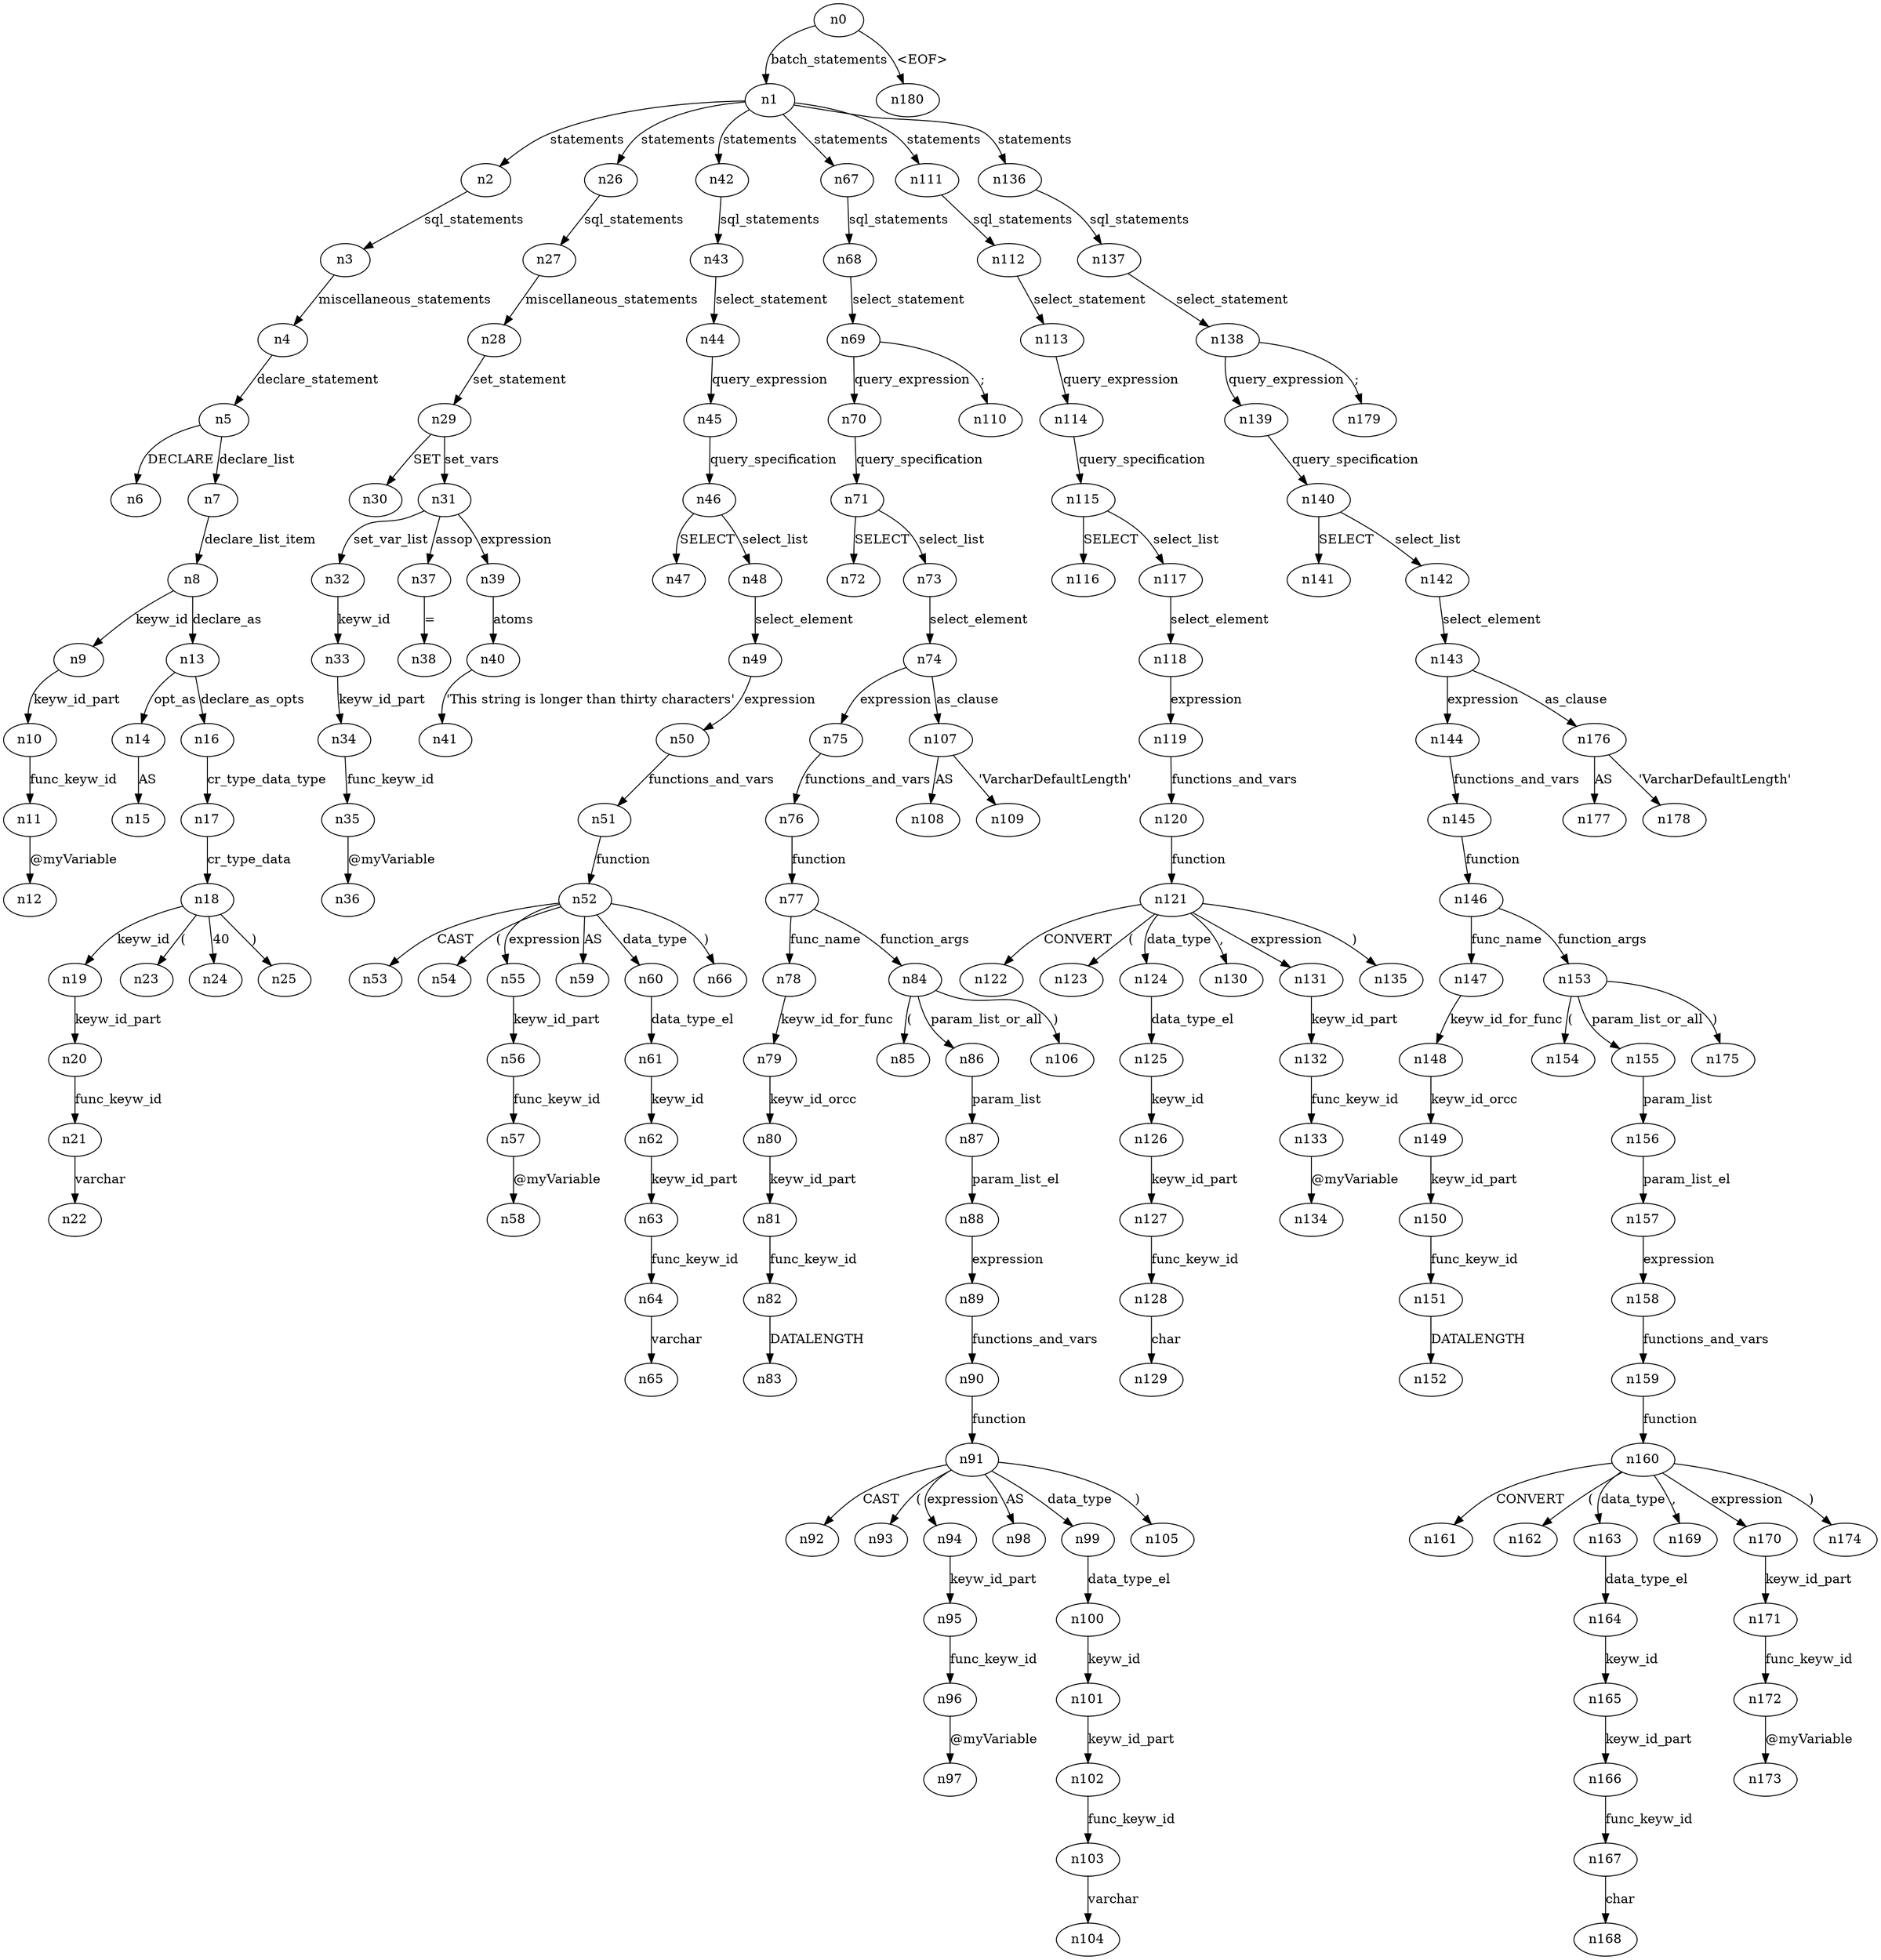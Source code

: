 digraph ParseTree {
  n0 -> n1 [label="batch_statements"];
  n1 -> n2 [label="statements"];
  n2 -> n3 [label="sql_statements"];
  n3 -> n4 [label="miscellaneous_statements"];
  n4 -> n5 [label="declare_statement"];
  n5 -> n6 [label="DECLARE"];
  n5 -> n7 [label="declare_list"];
  n7 -> n8 [label="declare_list_item"];
  n8 -> n9 [label="keyw_id"];
  n9 -> n10 [label="keyw_id_part"];
  n10 -> n11 [label="func_keyw_id"];
  n11 -> n12 [label="@myVariable"];
  n8 -> n13 [label="declare_as"];
  n13 -> n14 [label="opt_as"];
  n14 -> n15 [label="AS"];
  n13 -> n16 [label="declare_as_opts"];
  n16 -> n17 [label="cr_type_data_type"];
  n17 -> n18 [label="cr_type_data"];
  n18 -> n19 [label="keyw_id"];
  n19 -> n20 [label="keyw_id_part"];
  n20 -> n21 [label="func_keyw_id"];
  n21 -> n22 [label="varchar"];
  n18 -> n23 [label="("];
  n18 -> n24 [label="40"];
  n18 -> n25 [label=")"];
  n1 -> n26 [label="statements"];
  n26 -> n27 [label="sql_statements"];
  n27 -> n28 [label="miscellaneous_statements"];
  n28 -> n29 [label="set_statement"];
  n29 -> n30 [label="SET"];
  n29 -> n31 [label="set_vars"];
  n31 -> n32 [label="set_var_list"];
  n32 -> n33 [label="keyw_id"];
  n33 -> n34 [label="keyw_id_part"];
  n34 -> n35 [label="func_keyw_id"];
  n35 -> n36 [label="@myVariable"];
  n31 -> n37 [label="assop"];
  n37 -> n38 [label="="];
  n31 -> n39 [label="expression"];
  n39 -> n40 [label="atoms"];
  n40 -> n41 [label="'This string is longer than thirty characters'"];
  n1 -> n42 [label="statements"];
  n42 -> n43 [label="sql_statements"];
  n43 -> n44 [label="select_statement"];
  n44 -> n45 [label="query_expression"];
  n45 -> n46 [label="query_specification"];
  n46 -> n47 [label="SELECT"];
  n46 -> n48 [label="select_list"];
  n48 -> n49 [label="select_element"];
  n49 -> n50 [label="expression"];
  n50 -> n51 [label="functions_and_vars"];
  n51 -> n52 [label="function"];
  n52 -> n53 [label="CAST"];
  n52 -> n54 [label="("];
  n52 -> n55 [label="expression"];
  n55 -> n56 [label="keyw_id_part"];
  n56 -> n57 [label="func_keyw_id"];
  n57 -> n58 [label="@myVariable"];
  n52 -> n59 [label="AS"];
  n52 -> n60 [label="data_type"];
  n60 -> n61 [label="data_type_el"];
  n61 -> n62 [label="keyw_id"];
  n62 -> n63 [label="keyw_id_part"];
  n63 -> n64 [label="func_keyw_id"];
  n64 -> n65 [label="varchar"];
  n52 -> n66 [label=")"];
  n1 -> n67 [label="statements"];
  n67 -> n68 [label="sql_statements"];
  n68 -> n69 [label="select_statement"];
  n69 -> n70 [label="query_expression"];
  n70 -> n71 [label="query_specification"];
  n71 -> n72 [label="SELECT"];
  n71 -> n73 [label="select_list"];
  n73 -> n74 [label="select_element"];
  n74 -> n75 [label="expression"];
  n75 -> n76 [label="functions_and_vars"];
  n76 -> n77 [label="function"];
  n77 -> n78 [label="func_name"];
  n78 -> n79 [label="keyw_id_for_func"];
  n79 -> n80 [label="keyw_id_orcc"];
  n80 -> n81 [label="keyw_id_part"];
  n81 -> n82 [label="func_keyw_id"];
  n82 -> n83 [label="DATALENGTH"];
  n77 -> n84 [label="function_args"];
  n84 -> n85 [label="("];
  n84 -> n86 [label="param_list_or_all"];
  n86 -> n87 [label="param_list"];
  n87 -> n88 [label="param_list_el"];
  n88 -> n89 [label="expression"];
  n89 -> n90 [label="functions_and_vars"];
  n90 -> n91 [label="function"];
  n91 -> n92 [label="CAST"];
  n91 -> n93 [label="("];
  n91 -> n94 [label="expression"];
  n94 -> n95 [label="keyw_id_part"];
  n95 -> n96 [label="func_keyw_id"];
  n96 -> n97 [label="@myVariable"];
  n91 -> n98 [label="AS"];
  n91 -> n99 [label="data_type"];
  n99 -> n100 [label="data_type_el"];
  n100 -> n101 [label="keyw_id"];
  n101 -> n102 [label="keyw_id_part"];
  n102 -> n103 [label="func_keyw_id"];
  n103 -> n104 [label="varchar"];
  n91 -> n105 [label=")"];
  n84 -> n106 [label=")"];
  n74 -> n107 [label="as_clause"];
  n107 -> n108 [label="AS"];
  n107 -> n109 [label="'VarcharDefaultLength'"];
  n69 -> n110 [label=";"];
  n1 -> n111 [label="statements"];
  n111 -> n112 [label="sql_statements"];
  n112 -> n113 [label="select_statement"];
  n113 -> n114 [label="query_expression"];
  n114 -> n115 [label="query_specification"];
  n115 -> n116 [label="SELECT"];
  n115 -> n117 [label="select_list"];
  n117 -> n118 [label="select_element"];
  n118 -> n119 [label="expression"];
  n119 -> n120 [label="functions_and_vars"];
  n120 -> n121 [label="function"];
  n121 -> n122 [label="CONVERT"];
  n121 -> n123 [label="("];
  n121 -> n124 [label="data_type"];
  n124 -> n125 [label="data_type_el"];
  n125 -> n126 [label="keyw_id"];
  n126 -> n127 [label="keyw_id_part"];
  n127 -> n128 [label="func_keyw_id"];
  n128 -> n129 [label="char"];
  n121 -> n130 [label=","];
  n121 -> n131 [label="expression"];
  n131 -> n132 [label="keyw_id_part"];
  n132 -> n133 [label="func_keyw_id"];
  n133 -> n134 [label="@myVariable"];
  n121 -> n135 [label=")"];
  n1 -> n136 [label="statements"];
  n136 -> n137 [label="sql_statements"];
  n137 -> n138 [label="select_statement"];
  n138 -> n139 [label="query_expression"];
  n139 -> n140 [label="query_specification"];
  n140 -> n141 [label="SELECT"];
  n140 -> n142 [label="select_list"];
  n142 -> n143 [label="select_element"];
  n143 -> n144 [label="expression"];
  n144 -> n145 [label="functions_and_vars"];
  n145 -> n146 [label="function"];
  n146 -> n147 [label="func_name"];
  n147 -> n148 [label="keyw_id_for_func"];
  n148 -> n149 [label="keyw_id_orcc"];
  n149 -> n150 [label="keyw_id_part"];
  n150 -> n151 [label="func_keyw_id"];
  n151 -> n152 [label="DATALENGTH"];
  n146 -> n153 [label="function_args"];
  n153 -> n154 [label="("];
  n153 -> n155 [label="param_list_or_all"];
  n155 -> n156 [label="param_list"];
  n156 -> n157 [label="param_list_el"];
  n157 -> n158 [label="expression"];
  n158 -> n159 [label="functions_and_vars"];
  n159 -> n160 [label="function"];
  n160 -> n161 [label="CONVERT"];
  n160 -> n162 [label="("];
  n160 -> n163 [label="data_type"];
  n163 -> n164 [label="data_type_el"];
  n164 -> n165 [label="keyw_id"];
  n165 -> n166 [label="keyw_id_part"];
  n166 -> n167 [label="func_keyw_id"];
  n167 -> n168 [label="char"];
  n160 -> n169 [label=","];
  n160 -> n170 [label="expression"];
  n170 -> n171 [label="keyw_id_part"];
  n171 -> n172 [label="func_keyw_id"];
  n172 -> n173 [label="@myVariable"];
  n160 -> n174 [label=")"];
  n153 -> n175 [label=")"];
  n143 -> n176 [label="as_clause"];
  n176 -> n177 [label="AS"];
  n176 -> n178 [label="'VarcharDefaultLength'"];
  n138 -> n179 [label=";"];
  n0 -> n180 [label="<EOF>"];
}